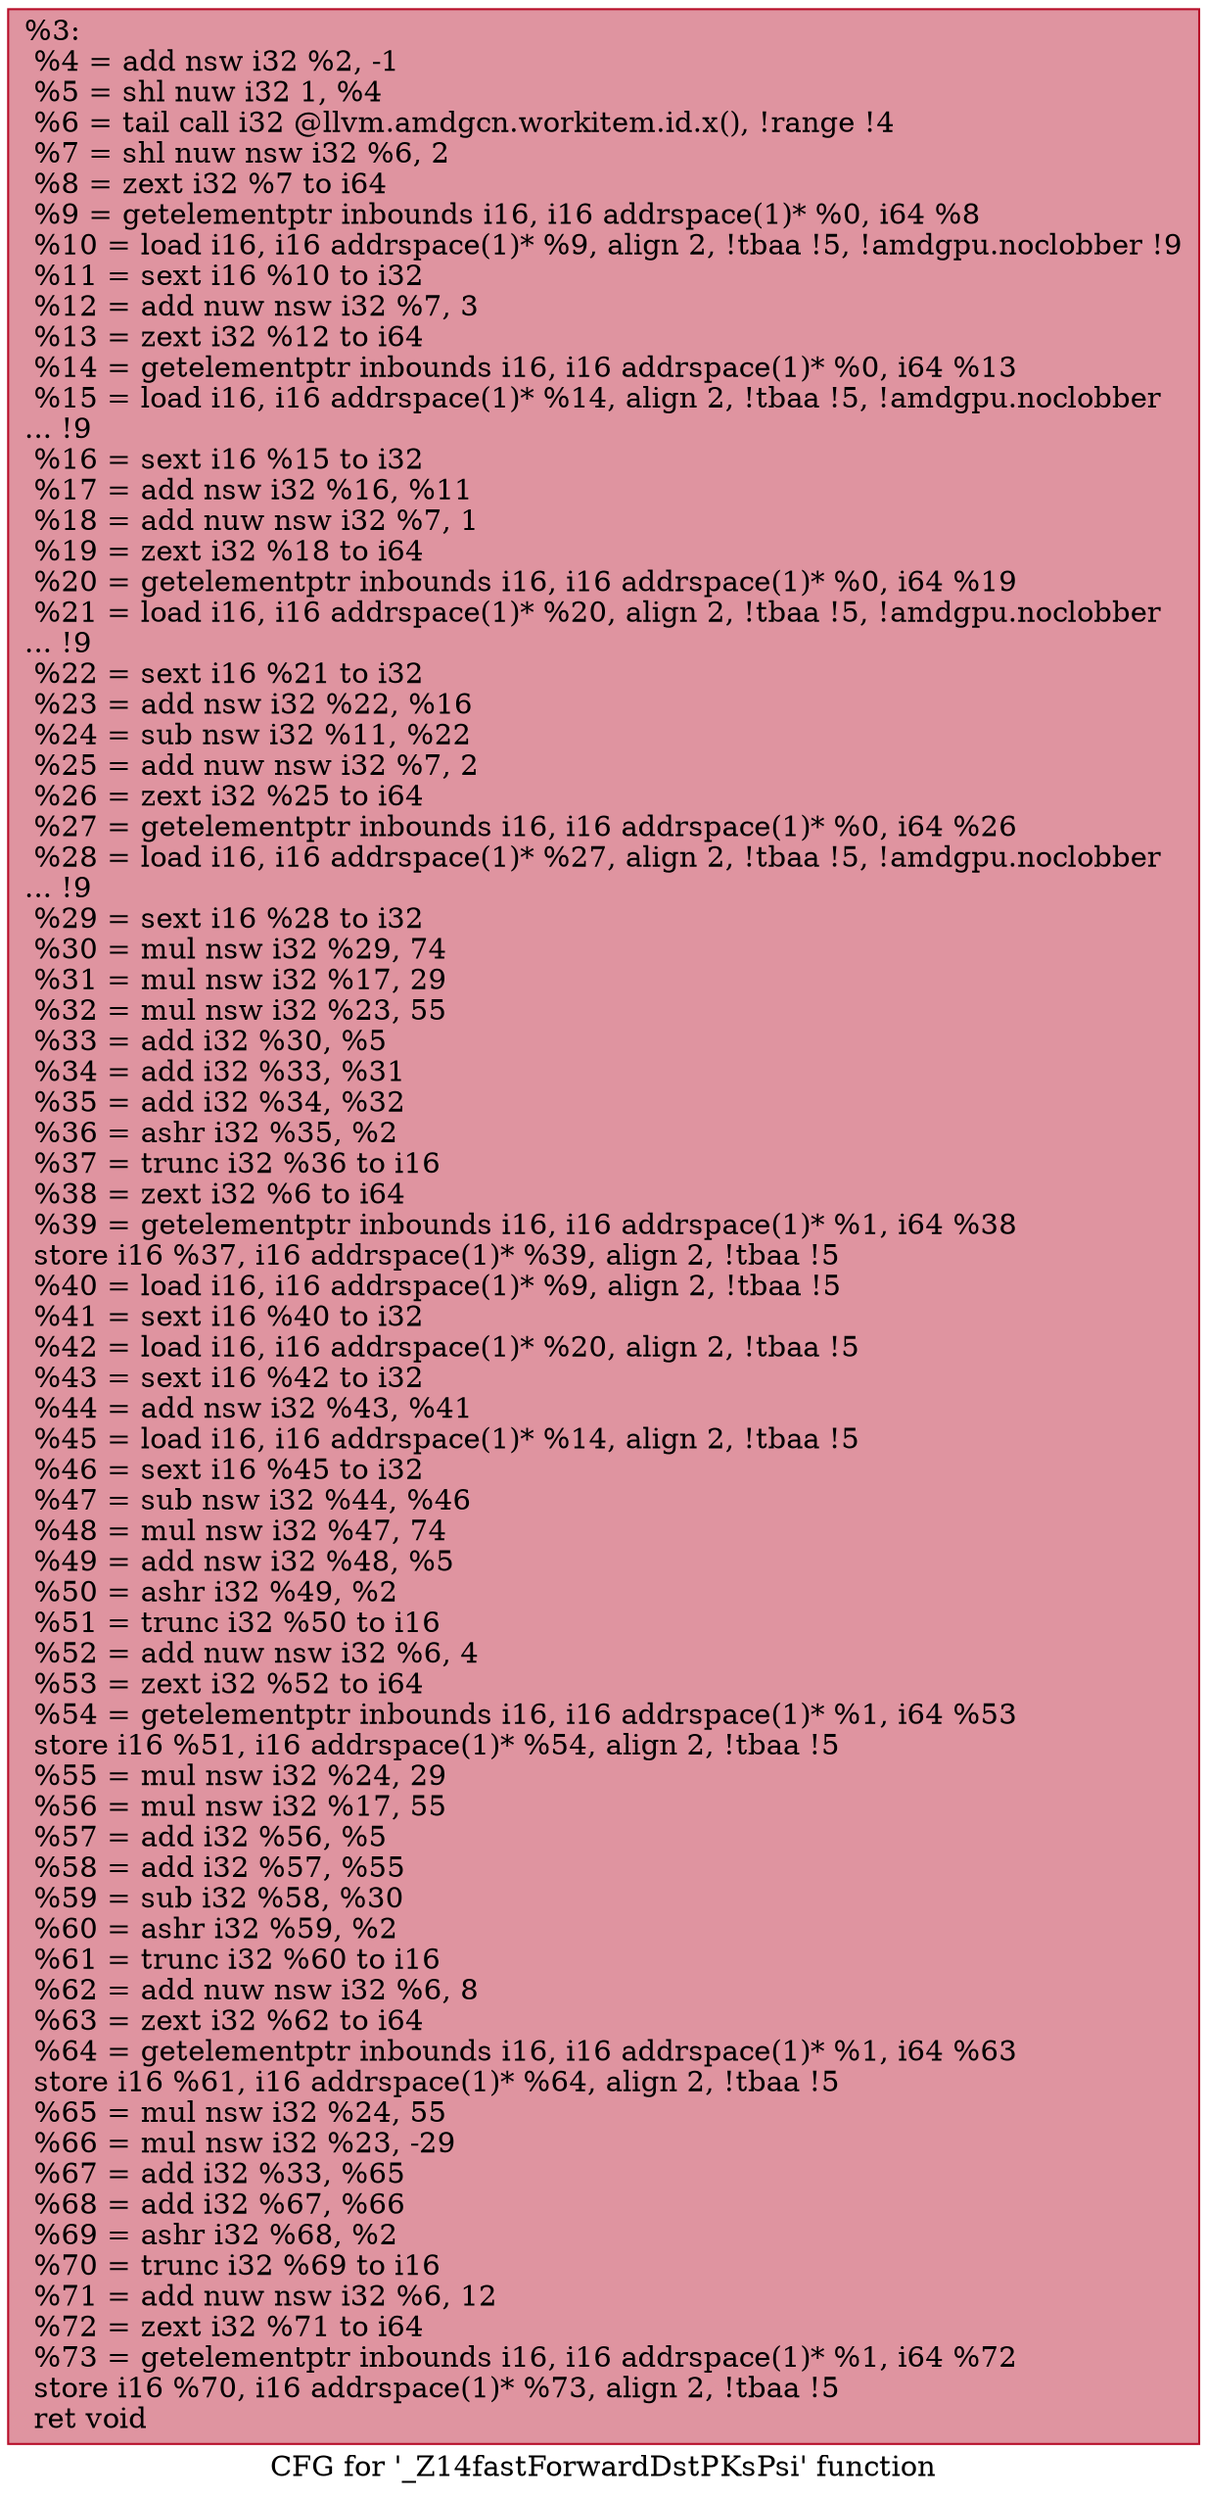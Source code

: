 digraph "CFG for '_Z14fastForwardDstPKsPsi' function" {
	label="CFG for '_Z14fastForwardDstPKsPsi' function";

	Node0x49645d0 [shape=record,color="#b70d28ff", style=filled, fillcolor="#b70d2870",label="{%3:\l  %4 = add nsw i32 %2, -1\l  %5 = shl nuw i32 1, %4\l  %6 = tail call i32 @llvm.amdgcn.workitem.id.x(), !range !4\l  %7 = shl nuw nsw i32 %6, 2\l  %8 = zext i32 %7 to i64\l  %9 = getelementptr inbounds i16, i16 addrspace(1)* %0, i64 %8\l  %10 = load i16, i16 addrspace(1)* %9, align 2, !tbaa !5, !amdgpu.noclobber !9\l  %11 = sext i16 %10 to i32\l  %12 = add nuw nsw i32 %7, 3\l  %13 = zext i32 %12 to i64\l  %14 = getelementptr inbounds i16, i16 addrspace(1)* %0, i64 %13\l  %15 = load i16, i16 addrspace(1)* %14, align 2, !tbaa !5, !amdgpu.noclobber\l... !9\l  %16 = sext i16 %15 to i32\l  %17 = add nsw i32 %16, %11\l  %18 = add nuw nsw i32 %7, 1\l  %19 = zext i32 %18 to i64\l  %20 = getelementptr inbounds i16, i16 addrspace(1)* %0, i64 %19\l  %21 = load i16, i16 addrspace(1)* %20, align 2, !tbaa !5, !amdgpu.noclobber\l... !9\l  %22 = sext i16 %21 to i32\l  %23 = add nsw i32 %22, %16\l  %24 = sub nsw i32 %11, %22\l  %25 = add nuw nsw i32 %7, 2\l  %26 = zext i32 %25 to i64\l  %27 = getelementptr inbounds i16, i16 addrspace(1)* %0, i64 %26\l  %28 = load i16, i16 addrspace(1)* %27, align 2, !tbaa !5, !amdgpu.noclobber\l... !9\l  %29 = sext i16 %28 to i32\l  %30 = mul nsw i32 %29, 74\l  %31 = mul nsw i32 %17, 29\l  %32 = mul nsw i32 %23, 55\l  %33 = add i32 %30, %5\l  %34 = add i32 %33, %31\l  %35 = add i32 %34, %32\l  %36 = ashr i32 %35, %2\l  %37 = trunc i32 %36 to i16\l  %38 = zext i32 %6 to i64\l  %39 = getelementptr inbounds i16, i16 addrspace(1)* %1, i64 %38\l  store i16 %37, i16 addrspace(1)* %39, align 2, !tbaa !5\l  %40 = load i16, i16 addrspace(1)* %9, align 2, !tbaa !5\l  %41 = sext i16 %40 to i32\l  %42 = load i16, i16 addrspace(1)* %20, align 2, !tbaa !5\l  %43 = sext i16 %42 to i32\l  %44 = add nsw i32 %43, %41\l  %45 = load i16, i16 addrspace(1)* %14, align 2, !tbaa !5\l  %46 = sext i16 %45 to i32\l  %47 = sub nsw i32 %44, %46\l  %48 = mul nsw i32 %47, 74\l  %49 = add nsw i32 %48, %5\l  %50 = ashr i32 %49, %2\l  %51 = trunc i32 %50 to i16\l  %52 = add nuw nsw i32 %6, 4\l  %53 = zext i32 %52 to i64\l  %54 = getelementptr inbounds i16, i16 addrspace(1)* %1, i64 %53\l  store i16 %51, i16 addrspace(1)* %54, align 2, !tbaa !5\l  %55 = mul nsw i32 %24, 29\l  %56 = mul nsw i32 %17, 55\l  %57 = add i32 %56, %5\l  %58 = add i32 %57, %55\l  %59 = sub i32 %58, %30\l  %60 = ashr i32 %59, %2\l  %61 = trunc i32 %60 to i16\l  %62 = add nuw nsw i32 %6, 8\l  %63 = zext i32 %62 to i64\l  %64 = getelementptr inbounds i16, i16 addrspace(1)* %1, i64 %63\l  store i16 %61, i16 addrspace(1)* %64, align 2, !tbaa !5\l  %65 = mul nsw i32 %24, 55\l  %66 = mul nsw i32 %23, -29\l  %67 = add i32 %33, %65\l  %68 = add i32 %67, %66\l  %69 = ashr i32 %68, %2\l  %70 = trunc i32 %69 to i16\l  %71 = add nuw nsw i32 %6, 12\l  %72 = zext i32 %71 to i64\l  %73 = getelementptr inbounds i16, i16 addrspace(1)* %1, i64 %72\l  store i16 %70, i16 addrspace(1)* %73, align 2, !tbaa !5\l  ret void\l}"];
}
